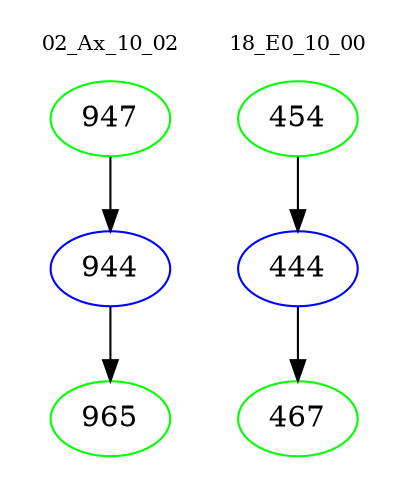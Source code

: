 digraph{
subgraph cluster_0 {
color = white
label = "02_Ax_10_02";
fontsize=10;
T0_947 [label="947", color="green"]
T0_947 -> T0_944 [color="black"]
T0_944 [label="944", color="blue"]
T0_944 -> T0_965 [color="black"]
T0_965 [label="965", color="green"]
}
subgraph cluster_1 {
color = white
label = "18_E0_10_00";
fontsize=10;
T1_454 [label="454", color="green"]
T1_454 -> T1_444 [color="black"]
T1_444 [label="444", color="blue"]
T1_444 -> T1_467 [color="black"]
T1_467 [label="467", color="green"]
}
}
